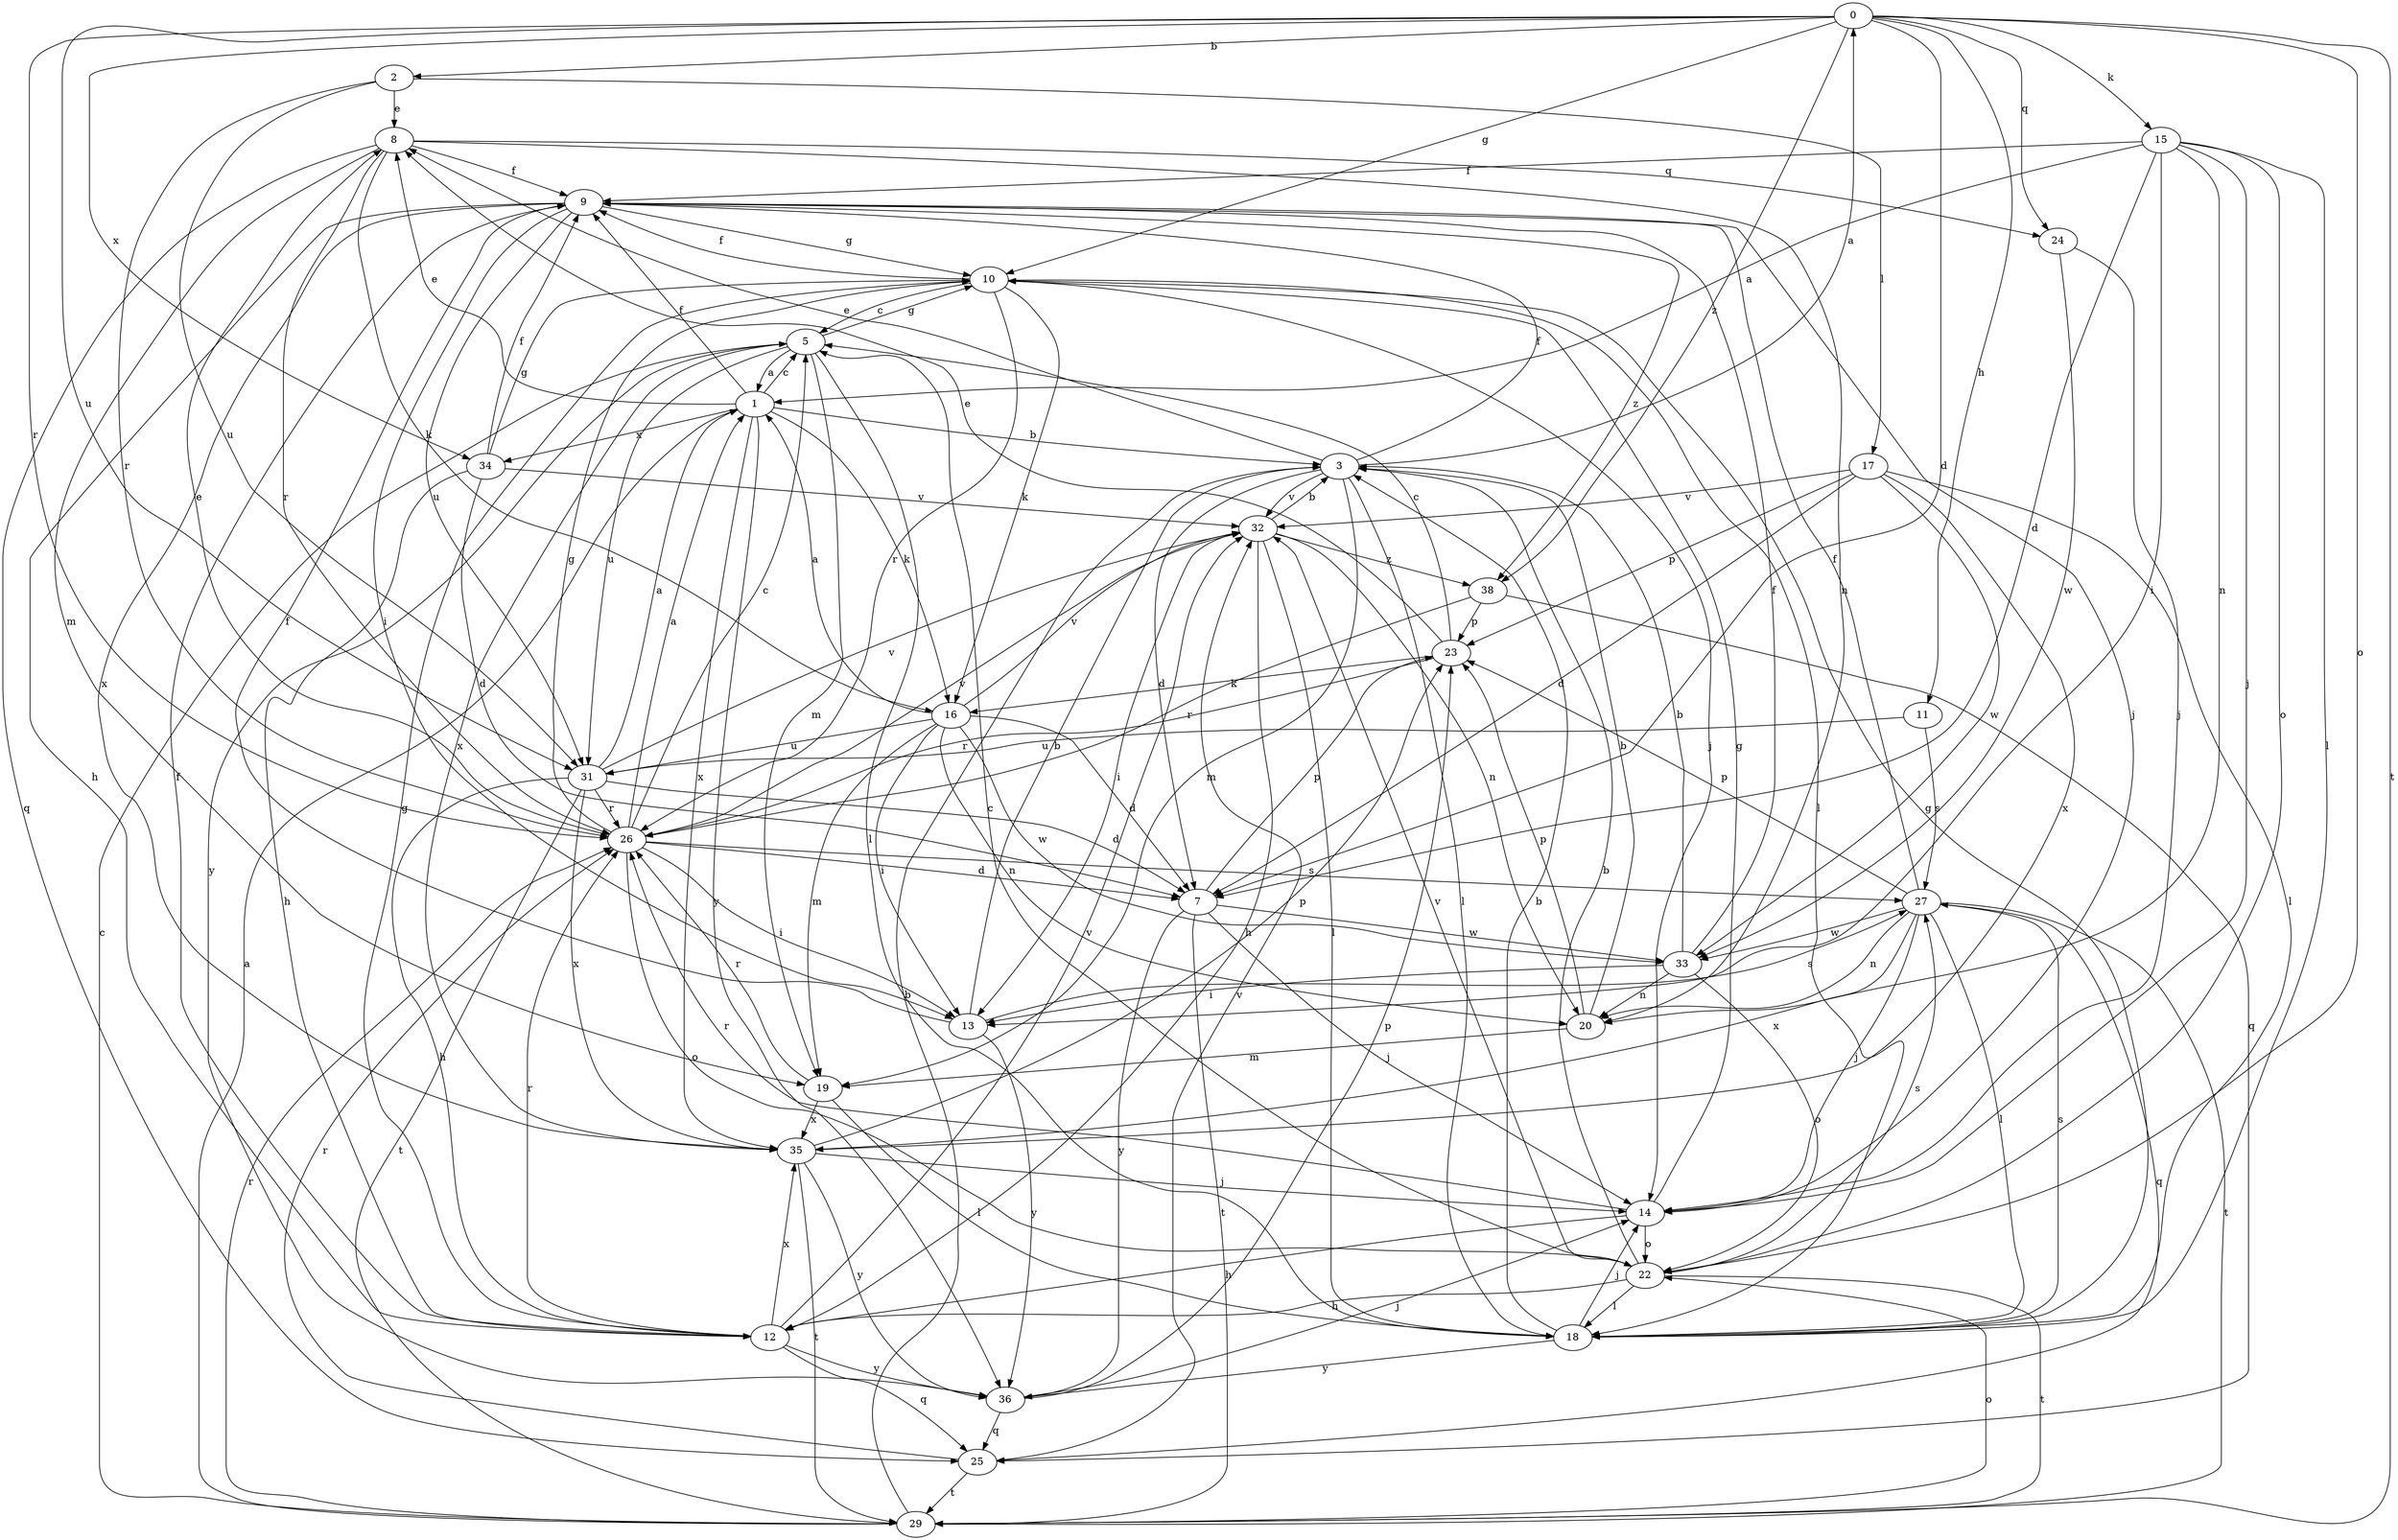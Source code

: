 strict digraph  {
0;
1;
2;
3;
5;
7;
8;
9;
10;
11;
12;
13;
14;
15;
16;
17;
18;
19;
20;
22;
23;
24;
25;
26;
27;
29;
31;
32;
33;
34;
35;
36;
38;
0 -> 2  [label=b];
0 -> 7  [label=d];
0 -> 10  [label=g];
0 -> 11  [label=h];
0 -> 15  [label=k];
0 -> 22  [label=o];
0 -> 24  [label=q];
0 -> 26  [label=r];
0 -> 29  [label=t];
0 -> 31  [label=u];
0 -> 34  [label=x];
0 -> 38  [label=z];
1 -> 3  [label=b];
1 -> 5  [label=c];
1 -> 8  [label=e];
1 -> 9  [label=f];
1 -> 16  [label=k];
1 -> 34  [label=x];
1 -> 35  [label=x];
1 -> 36  [label=y];
2 -> 8  [label=e];
2 -> 17  [label=l];
2 -> 26  [label=r];
2 -> 31  [label=u];
3 -> 0  [label=a];
3 -> 7  [label=d];
3 -> 8  [label=e];
3 -> 9  [label=f];
3 -> 18  [label=l];
3 -> 19  [label=m];
3 -> 32  [label=v];
5 -> 1  [label=a];
5 -> 10  [label=g];
5 -> 18  [label=l];
5 -> 19  [label=m];
5 -> 31  [label=u];
5 -> 35  [label=x];
5 -> 36  [label=y];
7 -> 14  [label=j];
7 -> 23  [label=p];
7 -> 29  [label=t];
7 -> 33  [label=w];
7 -> 36  [label=y];
8 -> 9  [label=f];
8 -> 16  [label=k];
8 -> 19  [label=m];
8 -> 20  [label=n];
8 -> 24  [label=q];
8 -> 25  [label=q];
8 -> 26  [label=r];
9 -> 10  [label=g];
9 -> 12  [label=h];
9 -> 13  [label=i];
9 -> 14  [label=j];
9 -> 31  [label=u];
9 -> 35  [label=x];
9 -> 38  [label=z];
10 -> 5  [label=c];
10 -> 9  [label=f];
10 -> 14  [label=j];
10 -> 16  [label=k];
10 -> 18  [label=l];
10 -> 26  [label=r];
11 -> 27  [label=s];
11 -> 31  [label=u];
12 -> 9  [label=f];
12 -> 10  [label=g];
12 -> 25  [label=q];
12 -> 26  [label=r];
12 -> 32  [label=v];
12 -> 35  [label=x];
12 -> 36  [label=y];
13 -> 3  [label=b];
13 -> 9  [label=f];
13 -> 27  [label=s];
13 -> 36  [label=y];
14 -> 10  [label=g];
14 -> 12  [label=h];
14 -> 22  [label=o];
14 -> 26  [label=r];
15 -> 1  [label=a];
15 -> 7  [label=d];
15 -> 9  [label=f];
15 -> 13  [label=i];
15 -> 14  [label=j];
15 -> 18  [label=l];
15 -> 20  [label=n];
15 -> 22  [label=o];
16 -> 1  [label=a];
16 -> 7  [label=d];
16 -> 13  [label=i];
16 -> 19  [label=m];
16 -> 20  [label=n];
16 -> 31  [label=u];
16 -> 32  [label=v];
16 -> 33  [label=w];
17 -> 7  [label=d];
17 -> 18  [label=l];
17 -> 23  [label=p];
17 -> 32  [label=v];
17 -> 33  [label=w];
17 -> 35  [label=x];
18 -> 3  [label=b];
18 -> 10  [label=g];
18 -> 14  [label=j];
18 -> 27  [label=s];
18 -> 36  [label=y];
19 -> 18  [label=l];
19 -> 26  [label=r];
19 -> 35  [label=x];
20 -> 3  [label=b];
20 -> 19  [label=m];
20 -> 23  [label=p];
22 -> 3  [label=b];
22 -> 5  [label=c];
22 -> 12  [label=h];
22 -> 18  [label=l];
22 -> 27  [label=s];
22 -> 29  [label=t];
22 -> 32  [label=v];
23 -> 5  [label=c];
23 -> 8  [label=e];
23 -> 16  [label=k];
23 -> 26  [label=r];
24 -> 14  [label=j];
24 -> 33  [label=w];
25 -> 26  [label=r];
25 -> 29  [label=t];
25 -> 32  [label=v];
26 -> 1  [label=a];
26 -> 5  [label=c];
26 -> 7  [label=d];
26 -> 8  [label=e];
26 -> 10  [label=g];
26 -> 13  [label=i];
26 -> 22  [label=o];
26 -> 27  [label=s];
26 -> 32  [label=v];
27 -> 9  [label=f];
27 -> 14  [label=j];
27 -> 18  [label=l];
27 -> 20  [label=n];
27 -> 23  [label=p];
27 -> 25  [label=q];
27 -> 29  [label=t];
27 -> 33  [label=w];
27 -> 35  [label=x];
29 -> 1  [label=a];
29 -> 3  [label=b];
29 -> 5  [label=c];
29 -> 22  [label=o];
29 -> 26  [label=r];
31 -> 1  [label=a];
31 -> 7  [label=d];
31 -> 12  [label=h];
31 -> 26  [label=r];
31 -> 29  [label=t];
31 -> 32  [label=v];
31 -> 35  [label=x];
32 -> 3  [label=b];
32 -> 12  [label=h];
32 -> 13  [label=i];
32 -> 18  [label=l];
32 -> 20  [label=n];
32 -> 38  [label=z];
33 -> 3  [label=b];
33 -> 9  [label=f];
33 -> 13  [label=i];
33 -> 20  [label=n];
33 -> 22  [label=o];
34 -> 7  [label=d];
34 -> 9  [label=f];
34 -> 10  [label=g];
34 -> 12  [label=h];
34 -> 32  [label=v];
35 -> 14  [label=j];
35 -> 23  [label=p];
35 -> 29  [label=t];
35 -> 36  [label=y];
36 -> 14  [label=j];
36 -> 23  [label=p];
36 -> 25  [label=q];
38 -> 23  [label=p];
38 -> 25  [label=q];
38 -> 26  [label=r];
}
